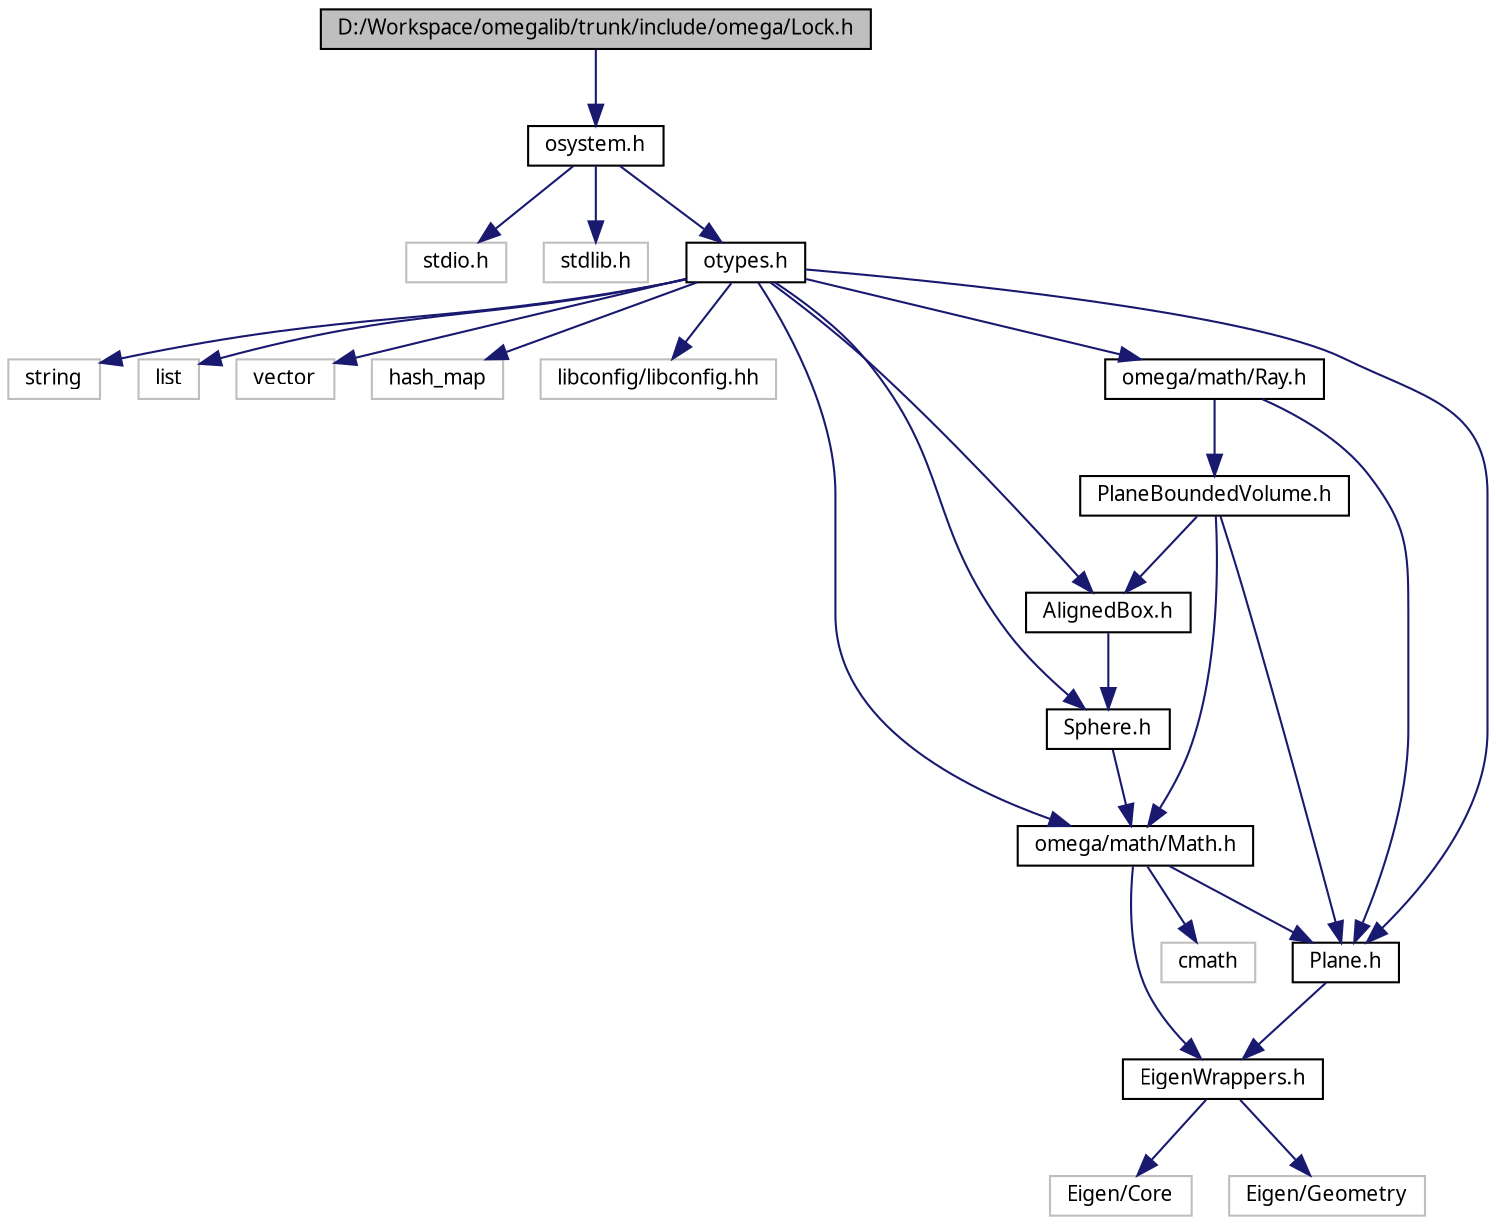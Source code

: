digraph G
{
  bgcolor="transparent";
  edge [fontname="FreeSans.ttf",fontsize="10",labelfontname="FreeSans.ttf",labelfontsize="10"];
  node [fontname="FreeSans.ttf",fontsize="10",shape=record];
  Node1 [label="D:/Workspace/omegalib/trunk/include/omega/Lock.h",height=0.2,width=0.4,color="black", fillcolor="grey75", style="filled" fontcolor="black"];
  Node1 -> Node2 [color="midnightblue",fontsize="10",style="solid",fontname="FreeSans.ttf"];
  Node2 [label="osystem.h",height=0.2,width=0.4,color="black",URL="$osystem_8h.html"];
  Node2 -> Node3 [color="midnightblue",fontsize="10",style="solid",fontname="FreeSans.ttf"];
  Node3 [label="stdio.h",height=0.2,width=0.4,color="grey75"];
  Node2 -> Node4 [color="midnightblue",fontsize="10",style="solid",fontname="FreeSans.ttf"];
  Node4 [label="stdlib.h",height=0.2,width=0.4,color="grey75"];
  Node2 -> Node5 [color="midnightblue",fontsize="10",style="solid",fontname="FreeSans.ttf"];
  Node5 [label="otypes.h",height=0.2,width=0.4,color="black",URL="$otypes_8h.html"];
  Node5 -> Node6 [color="midnightblue",fontsize="10",style="solid",fontname="FreeSans.ttf"];
  Node6 [label="string",height=0.2,width=0.4,color="grey75"];
  Node5 -> Node7 [color="midnightblue",fontsize="10",style="solid",fontname="FreeSans.ttf"];
  Node7 [label="list",height=0.2,width=0.4,color="grey75"];
  Node5 -> Node8 [color="midnightblue",fontsize="10",style="solid",fontname="FreeSans.ttf"];
  Node8 [label="vector",height=0.2,width=0.4,color="grey75"];
  Node5 -> Node9 [color="midnightblue",fontsize="10",style="solid",fontname="FreeSans.ttf"];
  Node9 [label="hash_map",height=0.2,width=0.4,color="grey75"];
  Node5 -> Node10 [color="midnightblue",fontsize="10",style="solid",fontname="FreeSans.ttf"];
  Node10 [label="libconfig/libconfig.hh",height=0.2,width=0.4,color="grey75"];
  Node5 -> Node11 [color="midnightblue",fontsize="10",style="solid",fontname="FreeSans.ttf"];
  Node11 [label="omega/math/Math.h",height=0.2,width=0.4,color="black",URL="$_math_8h.html"];
  Node11 -> Node12 [color="midnightblue",fontsize="10",style="solid",fontname="FreeSans.ttf"];
  Node12 [label="cmath",height=0.2,width=0.4,color="grey75"];
  Node11 -> Node13 [color="midnightblue",fontsize="10",style="solid",fontname="FreeSans.ttf"];
  Node13 [label="Plane.h",height=0.2,width=0.4,color="black",URL="$_plane_8h.html"];
  Node13 -> Node14 [color="midnightblue",fontsize="10",style="solid",fontname="FreeSans.ttf"];
  Node14 [label="EigenWrappers.h",height=0.2,width=0.4,color="black",URL="$_eigen_wrappers_8h.html"];
  Node14 -> Node15 [color="midnightblue",fontsize="10",style="solid",fontname="FreeSans.ttf"];
  Node15 [label="Eigen/Core",height=0.2,width=0.4,color="grey75"];
  Node14 -> Node16 [color="midnightblue",fontsize="10",style="solid",fontname="FreeSans.ttf"];
  Node16 [label="Eigen/Geometry",height=0.2,width=0.4,color="grey75"];
  Node11 -> Node14 [color="midnightblue",fontsize="10",style="solid",fontname="FreeSans.ttf"];
  Node5 -> Node17 [color="midnightblue",fontsize="10",style="solid",fontname="FreeSans.ttf"];
  Node17 [label="omega/math/Ray.h",height=0.2,width=0.4,color="black",URL="$_ray_8h.html"];
  Node17 -> Node13 [color="midnightblue",fontsize="10",style="solid",fontname="FreeSans.ttf"];
  Node17 -> Node18 [color="midnightblue",fontsize="10",style="solid",fontname="FreeSans.ttf"];
  Node18 [label="PlaneBoundedVolume.h",height=0.2,width=0.4,color="black",URL="$_plane_bounded_volume_8h.html"];
  Node18 -> Node19 [color="midnightblue",fontsize="10",style="solid",fontname="FreeSans.ttf"];
  Node19 [label="AlignedBox.h",height=0.2,width=0.4,color="black",URL="$_aligned_box_8h.html"];
  Node19 -> Node20 [color="midnightblue",fontsize="10",style="solid",fontname="FreeSans.ttf"];
  Node20 [label="Sphere.h",height=0.2,width=0.4,color="black",URL="$_sphere_8h.html"];
  Node20 -> Node11 [color="midnightblue",fontsize="10",style="solid",fontname="FreeSans.ttf"];
  Node18 -> Node11 [color="midnightblue",fontsize="10",style="solid",fontname="FreeSans.ttf"];
  Node18 -> Node13 [color="midnightblue",fontsize="10",style="solid",fontname="FreeSans.ttf"];
  Node5 -> Node19 [color="midnightblue",fontsize="10",style="solid",fontname="FreeSans.ttf"];
  Node5 -> Node20 [color="midnightblue",fontsize="10",style="solid",fontname="FreeSans.ttf"];
  Node5 -> Node13 [color="midnightblue",fontsize="10",style="solid",fontname="FreeSans.ttf"];
}
